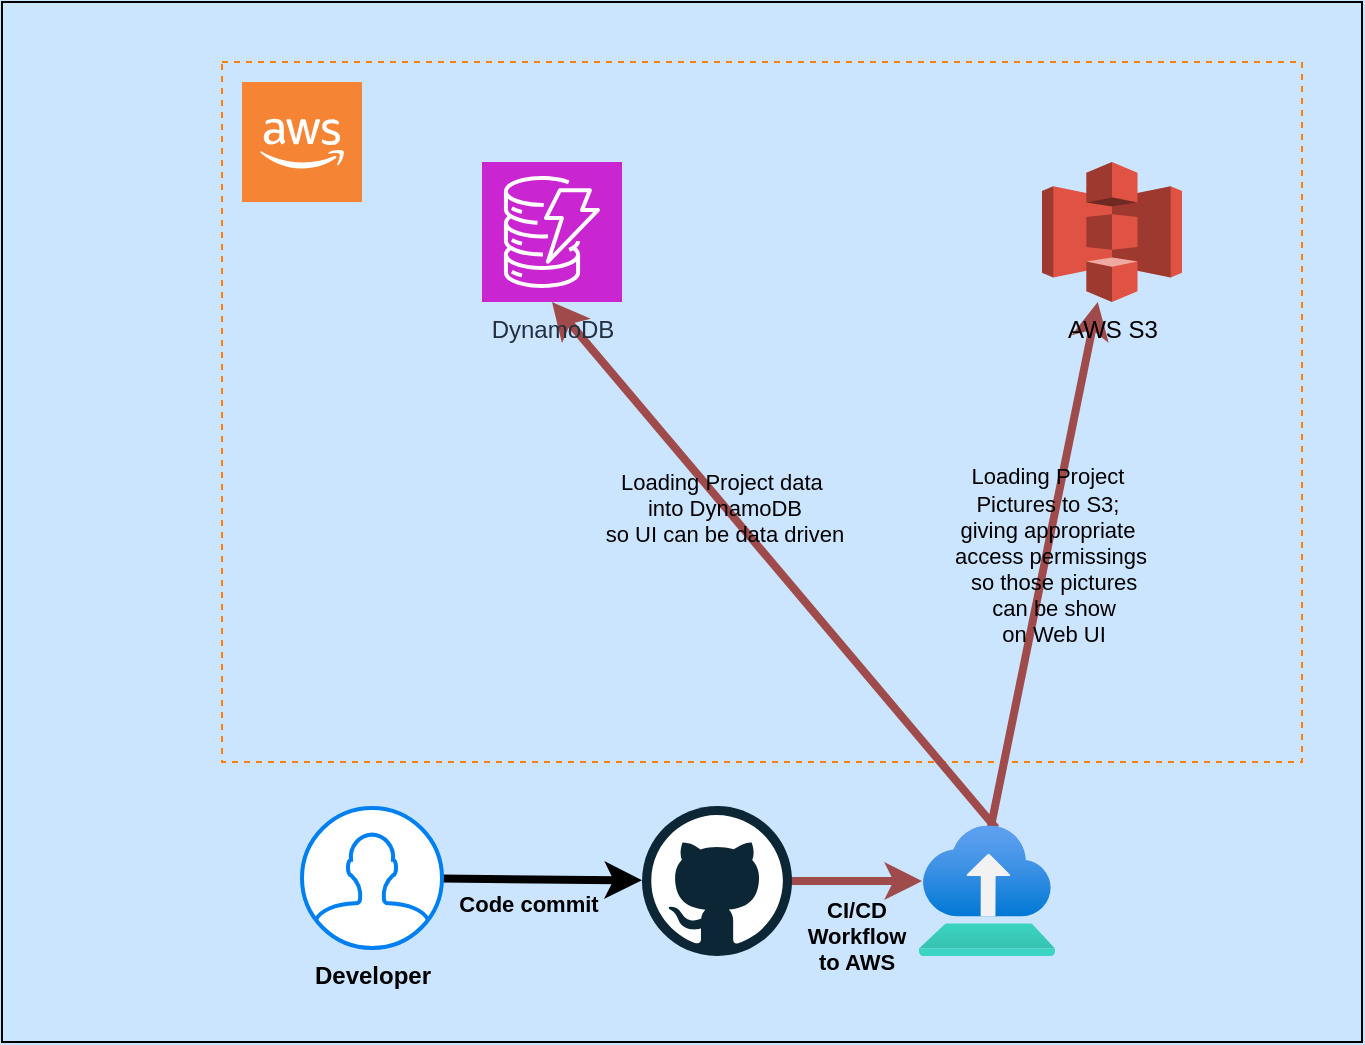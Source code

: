 <mxfile>
    <diagram id="xSdYxxqngGiQ2AKgE6oC" name="Page-1">
        <mxGraphModel dx="1839" dy="746" grid="1" gridSize="10" guides="1" tooltips="1" connect="1" arrows="1" fold="1" page="1" pageScale="1" pageWidth="850" pageHeight="1100" background="#CCE5FF" math="0" shadow="0">
            <root>
                <mxCell id="0"/>
                <mxCell id="1" parent="0"/>
                <mxCell id="91" value="" style="rounded=0;whiteSpace=wrap;html=1;fillColor=none;" vertex="1" parent="1">
                    <mxGeometry x="-680" width="680" height="520" as="geometry"/>
                </mxCell>
                <mxCell id="80" value="" style="rounded=0;whiteSpace=wrap;html=1;fillColor=none;dashed=1;strokeColor=#FF8000;" parent="1" vertex="1">
                    <mxGeometry x="-570" y="30" width="540" height="350" as="geometry"/>
                </mxCell>
                <mxCell id="54" value="" style="edgeStyle=none;html=1;strokeWidth=4;strokeColor=light-dark(#a04b4b, #ededed);exitX=0.529;exitY=0.008;exitDx=0;exitDy=0;exitPerimeter=0;" parent="1" source="87" target="92" edge="1">
                    <mxGeometry relative="1" as="geometry">
                        <mxPoint x="-193" y="680" as="sourcePoint"/>
                        <mxPoint x="-113.5" y="520" as="targetPoint"/>
                    </mxGeometry>
                </mxCell>
                <mxCell id="94" value="Loading Project&amp;nbsp;&lt;div&gt;Pictures to S3;&amp;nbsp;&lt;/div&gt;&lt;div&gt;giving appropriate&amp;nbsp;&lt;/div&gt;&lt;div&gt;access permissings&lt;/div&gt;&lt;div&gt;&amp;nbsp;so those pictures&lt;/div&gt;&lt;div&gt;&amp;nbsp;can be show&lt;/div&gt;&lt;div&gt;&amp;nbsp;on Web UI&lt;/div&gt;" style="edgeLabel;html=1;align=center;verticalAlign=middle;resizable=0;points=[];labelBackgroundColor=none;" vertex="1" connectable="0" parent="54">
                    <mxGeometry x="0.034" y="-2" relative="1" as="geometry">
                        <mxPoint as="offset"/>
                    </mxGeometry>
                </mxCell>
                <mxCell id="56" style="edgeStyle=none;html=1;exitX=0.566;exitY=0.02;exitDx=0;exitDy=0;exitPerimeter=0;strokeWidth=4;strokeColor=light-dark(#a04b4b, #ededed);entryX=0.5;entryY=1;entryDx=0;entryDy=0;entryPerimeter=0;" parent="1" source="87" target="93" edge="1">
                    <mxGeometry relative="1" as="geometry">
                        <mxPoint x="-161" y="630" as="sourcePoint"/>
                        <mxPoint x="-271" y="520" as="targetPoint"/>
                    </mxGeometry>
                </mxCell>
                <mxCell id="97" value="Loading Project data&amp;nbsp;&lt;div&gt;into DynamoDB&lt;/div&gt;&lt;div&gt;so UI can be data driven&lt;/div&gt;" style="edgeLabel;html=1;align=center;verticalAlign=middle;resizable=0;points=[];labelBackgroundColor=none;" vertex="1" connectable="0" parent="56">
                    <mxGeometry x="0.22" y="1" relative="1" as="geometry">
                        <mxPoint as="offset"/>
                    </mxGeometry>
                </mxCell>
                <mxCell id="50" value="" style="dashed=0;outlineConnect=0;html=1;align=center;labelPosition=center;verticalLabelPosition=bottom;verticalAlign=top;shape=mxgraph.weblogos.github" parent="1" vertex="1">
                    <mxGeometry x="-360" y="402" width="75" height="75" as="geometry"/>
                </mxCell>
                <mxCell id="72" value="" style="edgeStyle=none;html=1;strokeWidth=4;fontStyle=0" parent="1" source="51" target="50" edge="1">
                    <mxGeometry relative="1" as="geometry"/>
                </mxCell>
                <mxCell id="73" value="&lt;b&gt;Code commit&lt;/b&gt;" style="edgeLabel;html=1;align=center;verticalAlign=middle;resizable=0;points=[];labelBackgroundColor=none;" parent="72" vertex="1" connectable="0">
                    <mxGeometry x="-0.166" y="-3" relative="1" as="geometry">
                        <mxPoint x="1" y="9" as="offset"/>
                    </mxGeometry>
                </mxCell>
                <mxCell id="51" value="&lt;b&gt;Developer&lt;/b&gt;" style="html=1;verticalLabelPosition=bottom;align=center;labelBackgroundColor=none;verticalAlign=top;strokeWidth=2;strokeColor=#0080F0;shadow=0;dashed=0;shape=mxgraph.ios7.icons.user;" parent="1" vertex="1">
                    <mxGeometry x="-530" y="403" width="70" height="70" as="geometry"/>
                </mxCell>
                <mxCell id="79" value="" style="outlineConnect=0;dashed=0;verticalLabelPosition=bottom;verticalAlign=top;align=center;html=1;shape=mxgraph.aws3.cloud_2;fillColor=#F58534;gradientColor=none;" parent="1" vertex="1">
                    <mxGeometry x="-560" y="40" width="60" height="60" as="geometry"/>
                </mxCell>
                <mxCell id="87" value="" style="image;aspect=fixed;html=1;points=[];align=center;fontSize=12;image=img/lib/azure2/other/Azure_Deployment_Environments.svg;" parent="1" vertex="1">
                    <mxGeometry x="-221.5" y="411.72" width="68" height="65.28" as="geometry"/>
                </mxCell>
                <mxCell id="88" style="edgeStyle=none;html=1;entryX=0.022;entryY=0.426;entryDx=0;entryDy=0;entryPerimeter=0;strokeWidth=4;strokeColor=light-dark(#a04b4b, #ededed);" parent="1" source="50" target="87" edge="1">
                    <mxGeometry relative="1" as="geometry"/>
                </mxCell>
                <mxCell id="89" value="&lt;b&gt;CI/CD&lt;/b&gt;&lt;div&gt;&lt;b&gt;Workflow&lt;/b&gt;&lt;/div&gt;&lt;div&gt;&lt;b&gt;to AWS&lt;/b&gt;&lt;/div&gt;" style="edgeLabel;html=1;align=center;verticalAlign=middle;resizable=0;points=[];labelBackgroundColor=none;" parent="88" vertex="1" connectable="0">
                    <mxGeometry x="-0.025" y="-2" relative="1" as="geometry">
                        <mxPoint y="25" as="offset"/>
                    </mxGeometry>
                </mxCell>
                <mxCell id="92" value="AWS S3" style="outlineConnect=0;dashed=0;verticalLabelPosition=bottom;verticalAlign=top;align=center;html=1;shape=mxgraph.aws3.s3;fillColor=#E05243;gradientColor=none;" vertex="1" parent="1">
                    <mxGeometry x="-160" y="80" width="70" height="70" as="geometry"/>
                </mxCell>
                <mxCell id="93" value="DynamoDB" style="sketch=0;points=[[0,0,0],[0.25,0,0],[0.5,0,0],[0.75,0,0],[1,0,0],[0,1,0],[0.25,1,0],[0.5,1,0],[0.75,1,0],[1,1,0],[0,0.25,0],[0,0.5,0],[0,0.75,0],[1,0.25,0],[1,0.5,0],[1,0.75,0]];outlineConnect=0;fontColor=#232F3E;fillColor=#C925D1;strokeColor=#ffffff;dashed=0;verticalLabelPosition=bottom;verticalAlign=top;align=center;html=1;fontSize=12;fontStyle=0;aspect=fixed;shape=mxgraph.aws4.resourceIcon;resIcon=mxgraph.aws4.dynamodb;" vertex="1" parent="1">
                    <mxGeometry x="-440" y="80" width="70" height="70" as="geometry"/>
                </mxCell>
            </root>
        </mxGraphModel>
    </diagram>
</mxfile>